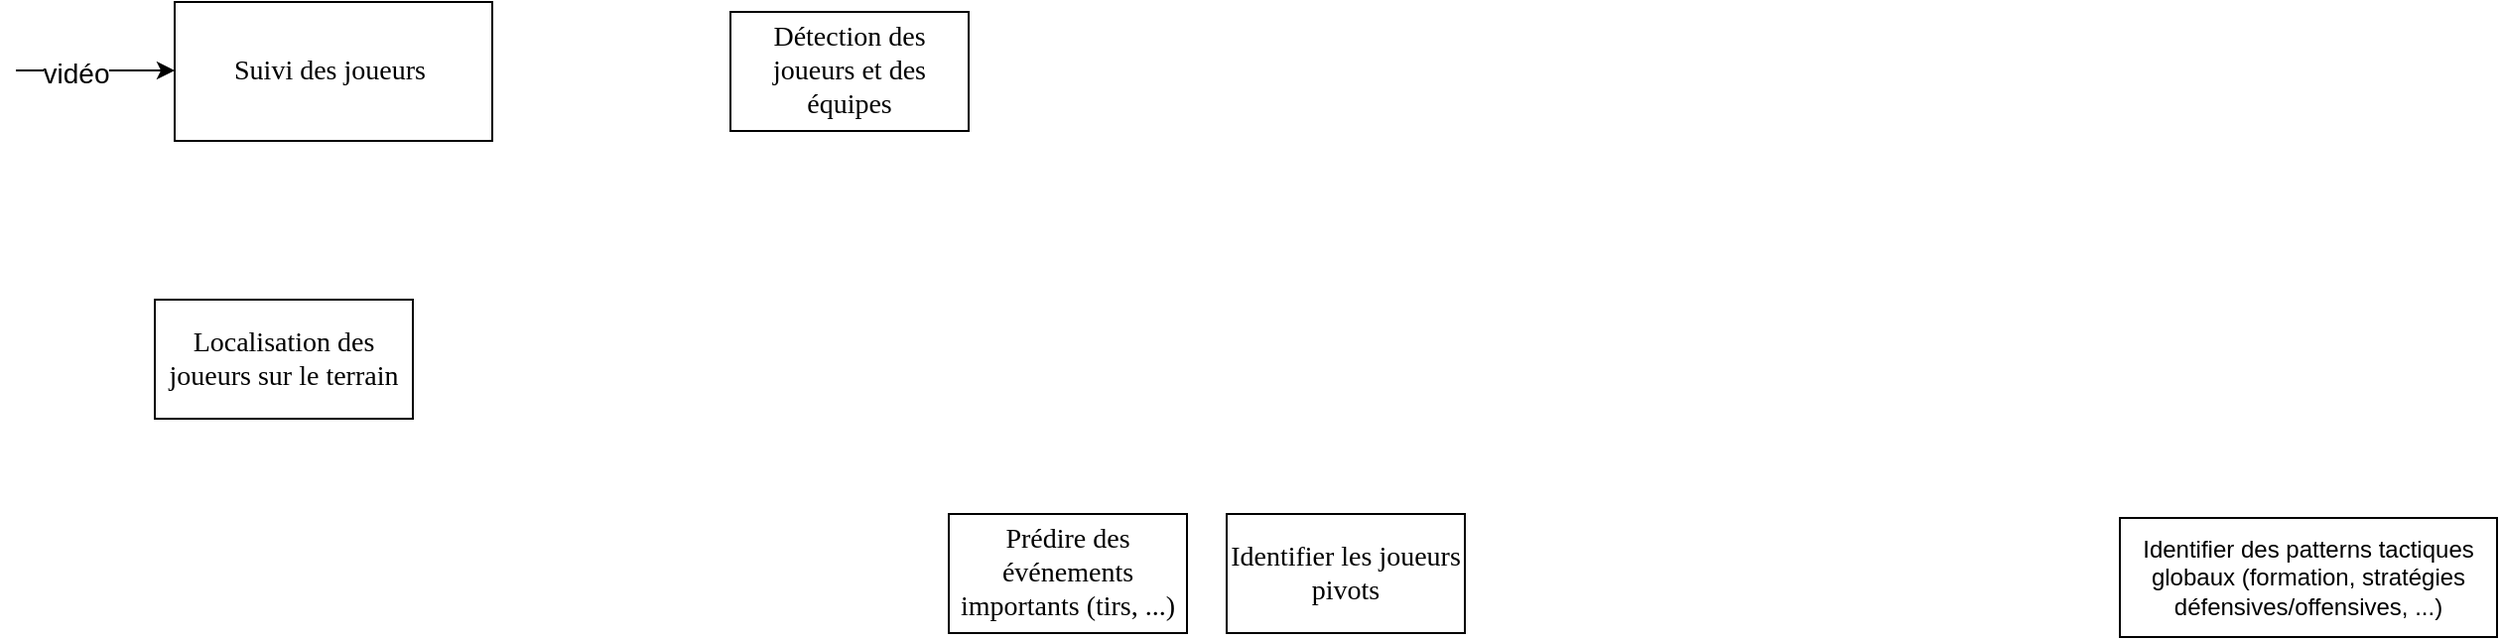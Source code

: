 <mxfile>
    <diagram id="blx8jXLlfAE81h0aXP5k" name="Page-1">
        <mxGraphModel dx="1047" dy="417" grid="1" gridSize="10" guides="1" tooltips="1" connect="1" arrows="1" fold="1" page="1" pageScale="1" pageWidth="850" pageHeight="1100" math="0" shadow="0">
            <root>
                <mxCell id="0"/>
                <mxCell id="1" parent="0"/>
                <mxCell id="3" value="&lt;font face=&quot;Times New Roman&quot; style=&quot;font-size: 14px;&quot;&gt;Détection des joueurs et des équipes&lt;/font&gt;" style="whiteSpace=wrap;html=1;" parent="1" vertex="1">
                    <mxGeometry x="380" y="45" width="120" height="60" as="geometry"/>
                </mxCell>
                <mxCell id="5" value="&lt;font face=&quot;Times New Roman&quot; style=&quot;font-size: 14px;&quot;&gt;Suivi des joueurs&amp;nbsp;&lt;/font&gt;" style="whiteSpace=wrap;html=1;" parent="1" vertex="1">
                    <mxGeometry x="100" y="40" width="160" height="70" as="geometry"/>
                </mxCell>
                <mxCell id="6" value="&lt;font face=&quot;Times New Roman&quot; style=&quot;font-size: 14px;&quot;&gt;Localisation des joueurs sur le terrain&lt;/font&gt;" style="whiteSpace=wrap;html=1;" parent="1" vertex="1">
                    <mxGeometry x="90" y="190" width="130" height="60" as="geometry"/>
                </mxCell>
                <mxCell id="24" value="&lt;font face=&quot;Times New Roman&quot; style=&quot;font-size: 14px;&quot;&gt;Prédire des événements importants (tirs, ...)&lt;/font&gt;" style="whiteSpace=wrap;html=1;" parent="1" vertex="1">
                    <mxGeometry x="490" y="298" width="120" height="60" as="geometry"/>
                </mxCell>
                <mxCell id="25" value="&lt;font face=&quot;Times New Roman&quot; style=&quot;font-size: 14px;&quot;&gt;Identifier les joueurs pivots&lt;/font&gt;" style="whiteSpace=wrap;html=1;" parent="1" vertex="1">
                    <mxGeometry x="630" y="298" width="120" height="60" as="geometry"/>
                </mxCell>
                <mxCell id="31" value="Identifier des patterns tactiques globaux (formation, stratégies défensives/offensives, ...)" style="whiteSpace=wrap;html=1;" parent="1" vertex="1">
                    <mxGeometry x="1080" y="300" width="190" height="60" as="geometry"/>
                </mxCell>
                <mxCell id="37" value="" style="edgeStyle=none;orthogonalLoop=1;jettySize=auto;html=1;fontSize=14;" edge="1" parent="1">
                    <mxGeometry width="80" relative="1" as="geometry">
                        <mxPoint x="20" y="74.5" as="sourcePoint"/>
                        <mxPoint x="100" y="74.5" as="targetPoint"/>
                        <Array as="points"/>
                    </mxGeometry>
                </mxCell>
                <mxCell id="38" value="vidéo" style="edgeLabel;html=1;align=center;verticalAlign=middle;resizable=0;points=[];fontSize=14;" vertex="1" connectable="0" parent="37">
                    <mxGeometry x="0.4" y="-3" relative="1" as="geometry">
                        <mxPoint x="-26" y="-2" as="offset"/>
                    </mxGeometry>
                </mxCell>
            </root>
        </mxGraphModel>
    </diagram>
</mxfile>